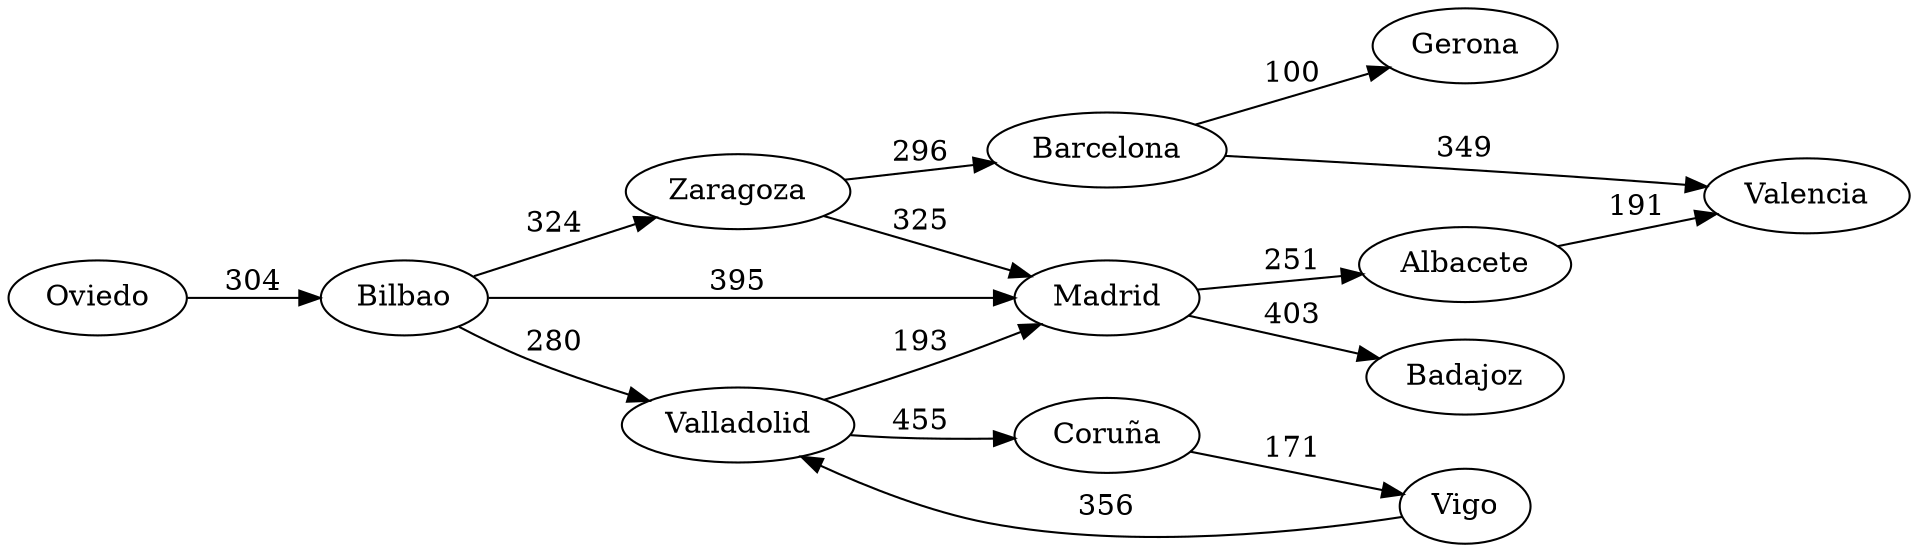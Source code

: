 digraph G {
rankdir=LR
graph [ dpi = 300 ];
Oviedo->Bilbao[label =304];
Bilbao->Zaragoza[label =324];
Bilbao->Madrid[label =395];
Bilbao->Valladolid[label =280];
Zaragoza->Barcelona[label =296];
Zaragoza->Madrid[label =325];
Madrid->Albacete[label =251];
Madrid->Badajoz[label =403];
Valladolid->Madrid[label =193];
Valladolid->Coruña[label =455];
Barcelona->Gerona[label =100];
Barcelona->Valencia[label =349];
Albacete->Valencia[label =191];
Coruña->Vigo[label =171];
Vigo->Valladolid[label =356];

}